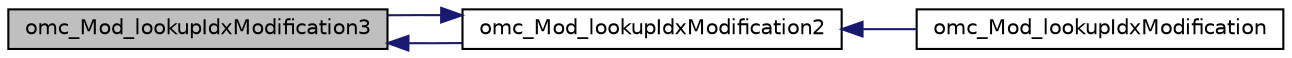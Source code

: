 digraph "omc_Mod_lookupIdxModification3"
{
  edge [fontname="Helvetica",fontsize="10",labelfontname="Helvetica",labelfontsize="10"];
  node [fontname="Helvetica",fontsize="10",shape=record];
  rankdir="LR";
  Node4465 [label="omc_Mod_lookupIdxModification3",height=0.2,width=0.4,color="black", fillcolor="grey75", style="filled", fontcolor="black"];
  Node4465 -> Node4466 [dir="back",color="midnightblue",fontsize="10",style="solid",fontname="Helvetica"];
  Node4466 [label="omc_Mod_lookupIdxModification2",height=0.2,width=0.4,color="black", fillcolor="white", style="filled",URL="$d1/dd5/_mod_8c.html#aed34abefc19e10b83a4362308fb2beea"];
  Node4466 -> Node4465 [dir="back",color="midnightblue",fontsize="10",style="solid",fontname="Helvetica"];
  Node4466 -> Node4467 [dir="back",color="midnightblue",fontsize="10",style="solid",fontname="Helvetica"];
  Node4467 [label="omc_Mod_lookupIdxModification",height=0.2,width=0.4,color="black", fillcolor="white", style="filled",URL="$d9/dd4/_mod_8h.html#a6aa2225f6cdbc9a2bc4474b1d23543aa"];
}
